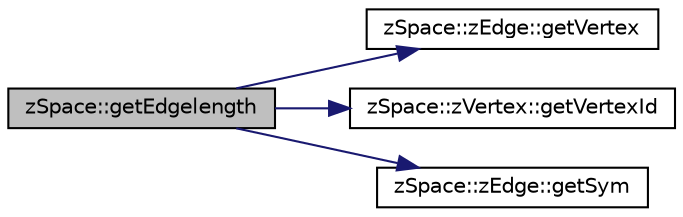 digraph "zSpace::getEdgelength"
{
 // LATEX_PDF_SIZE
  edge [fontname="Helvetica",fontsize="10",labelfontname="Helvetica",labelfontsize="10"];
  node [fontname="Helvetica",fontsize="10",shape=record];
  rankdir="LR";
  Node60 [label="zSpace::getEdgelength",height=0.2,width=0.4,color="black", fillcolor="grey75", style="filled", fontcolor="black",tooltip="This method computes the edge length of the input edge of zMesh."];
  Node60 -> Node61 [color="midnightblue",fontsize="10",style="solid",fontname="Helvetica"];
  Node61 [label="zSpace::zEdge::getVertex",height=0.2,width=0.4,color="black", fillcolor="white", style="filled",URL="$classz_space_1_1z_edge.html#a07c082aa54f78145fdcd5e5e4bb889f1",tooltip="This method returns the vertex pointed to by the current zEdge."];
  Node60 -> Node62 [color="midnightblue",fontsize="10",style="solid",fontname="Helvetica"];
  Node62 [label="zSpace::zVertex::getVertexId",height=0.2,width=0.4,color="black", fillcolor="white", style="filled",URL="$classz_space_1_1z_vertex.html#ae6637ab378719b6c68c8237777fd065e",tooltip="This method returns the vertexId of current zVertex."];
  Node60 -> Node63 [color="midnightblue",fontsize="10",style="solid",fontname="Helvetica"];
  Node63 [label="zSpace::zEdge::getSym",height=0.2,width=0.4,color="black", fillcolor="white", style="filled",URL="$classz_space_1_1z_edge.html#a461679ac74cc371ad32e94092848f536",tooltip="This method returns the symmetry edge of current zEdge."];
}
